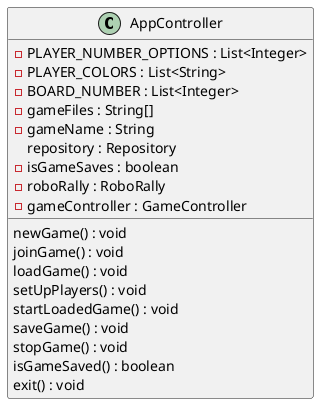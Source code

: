 @startuml
'https://plantuml.com/class-diagram

class AppController{

-PLAYER_NUMBER_OPTIONS : List<Integer>
-PLAYER_COLORS : List<String>
-BOARD_NUMBER : List<Integer>
-gameFiles : String[]
-gameName : String
repository : Repository
-isGameSaves : boolean
-roboRally : RoboRally
-gameController : GameController

newGame() : void
joinGame() : void
loadGame() : void
setUpPlayers() : void
startLoadedGame() : void
saveGame() : void
stopGame() : void
isGameSaved() : boolean
exit() : void
}




@enduml